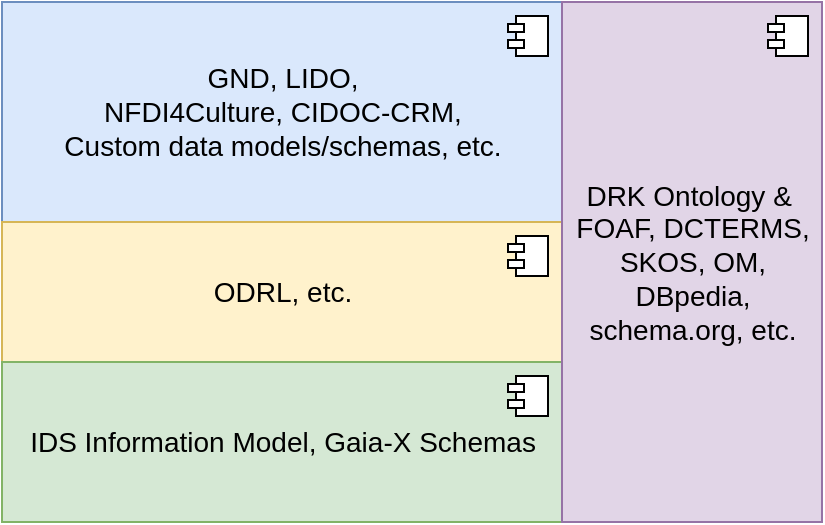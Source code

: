 <mxfile version="26.0.16">
  <diagram name="Page-1" id="Sbc-Z2E9VxNOMkKnQpNq">
    <mxGraphModel dx="1034" dy="464" grid="1" gridSize="10" guides="1" tooltips="1" connect="1" arrows="1" fold="1" page="1" pageScale="1" pageWidth="850" pageHeight="1100" math="0" shadow="0">
      <root>
        <mxCell id="0" />
        <mxCell id="1" parent="0" />
        <mxCell id="RN55FJV32IDQ4ntnLgRQ-1" value="&lt;font style=&quot;font-size: 14px&quot;&gt;GND, LIDO,&lt;br&gt;NFDI4Culture, CIDOC-CRM,&lt;br&gt;Custom data models/schemas, etc.&lt;/font&gt;" style="html=1;dropTarget=0;fillColor=#dae8fc;strokeColor=#6c8ebf;" vertex="1" parent="1">
          <mxGeometry x="40" y="40" width="280" height="110" as="geometry" />
        </mxCell>
        <mxCell id="RN55FJV32IDQ4ntnLgRQ-2" value="" style="shape=module;jettyWidth=8;jettyHeight=4;" vertex="1" parent="RN55FJV32IDQ4ntnLgRQ-1">
          <mxGeometry x="1" width="20" height="20" relative="1" as="geometry">
            <mxPoint x="-27" y="7" as="offset" />
          </mxGeometry>
        </mxCell>
        <mxCell id="RN55FJV32IDQ4ntnLgRQ-3" value="&lt;span style=&quot;font-size: 14px&quot;&gt;ODRL, etc.&lt;/span&gt;" style="html=1;dropTarget=0;fillColor=#fff2cc;strokeColor=#d6b656;" vertex="1" parent="1">
          <mxGeometry x="40" y="150" width="280" height="70" as="geometry" />
        </mxCell>
        <mxCell id="RN55FJV32IDQ4ntnLgRQ-4" value="" style="shape=module;jettyWidth=8;jettyHeight=4;" vertex="1" parent="RN55FJV32IDQ4ntnLgRQ-3">
          <mxGeometry x="1" width="20" height="20" relative="1" as="geometry">
            <mxPoint x="-27" y="7" as="offset" />
          </mxGeometry>
        </mxCell>
        <mxCell id="RN55FJV32IDQ4ntnLgRQ-5" value="&lt;span style=&quot;font-size: 14px&quot;&gt;IDS Information Model, Gaia-X Schemas&lt;/span&gt;" style="html=1;dropTarget=0;fillColor=#d5e8d4;strokeColor=#82b366;" vertex="1" parent="1">
          <mxGeometry x="40" y="220" width="280" height="80" as="geometry" />
        </mxCell>
        <mxCell id="RN55FJV32IDQ4ntnLgRQ-6" value="" style="shape=module;jettyWidth=8;jettyHeight=4;" vertex="1" parent="RN55FJV32IDQ4ntnLgRQ-5">
          <mxGeometry x="1" width="20" height="20" relative="1" as="geometry">
            <mxPoint x="-27" y="7" as="offset" />
          </mxGeometry>
        </mxCell>
        <mxCell id="RN55FJV32IDQ4ntnLgRQ-7" value="&lt;div&gt;&lt;span style=&quot;font-size: 14px; background-color: initial;&quot;&gt;DRK Ontology &amp;amp;&amp;nbsp;&lt;/span&gt;&lt;/div&gt;&lt;div&gt;&lt;span style=&quot;font-size: 14px; background-color: initial;&quot;&gt;FOAF, DCTERMS,&lt;/span&gt;&lt;br&gt;&lt;/div&gt;&lt;span style=&quot;font-size: 14px&quot;&gt;SKOS, OM,&lt;br&gt;DBpedia,&lt;br&gt;&lt;/span&gt;&lt;span style=&quot;font-size: 14px&quot;&gt;schema.org, etc.&lt;/span&gt;&lt;span style=&quot;font-size: 14px&quot;&gt;&lt;br&gt;&lt;/span&gt;" style="html=1;dropTarget=0;fillColor=#e1d5e7;strokeColor=#9673a6;" vertex="1" parent="1">
          <mxGeometry x="320" y="40" width="130" height="260" as="geometry" />
        </mxCell>
        <mxCell id="RN55FJV32IDQ4ntnLgRQ-8" value="" style="shape=module;jettyWidth=8;jettyHeight=4;" vertex="1" parent="RN55FJV32IDQ4ntnLgRQ-7">
          <mxGeometry x="1" width="20" height="20" relative="1" as="geometry">
            <mxPoint x="-27" y="7" as="offset" />
          </mxGeometry>
        </mxCell>
      </root>
    </mxGraphModel>
  </diagram>
</mxfile>
